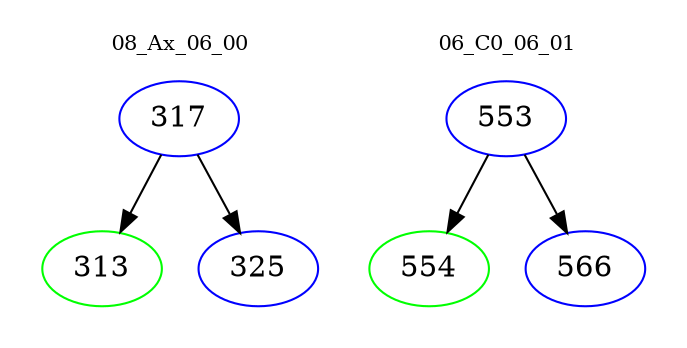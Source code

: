 digraph{
subgraph cluster_0 {
color = white
label = "08_Ax_06_00";
fontsize=10;
T0_317 [label="317", color="blue"]
T0_317 -> T0_313 [color="black"]
T0_313 [label="313", color="green"]
T0_317 -> T0_325 [color="black"]
T0_325 [label="325", color="blue"]
}
subgraph cluster_1 {
color = white
label = "06_C0_06_01";
fontsize=10;
T1_553 [label="553", color="blue"]
T1_553 -> T1_554 [color="black"]
T1_554 [label="554", color="green"]
T1_553 -> T1_566 [color="black"]
T1_566 [label="566", color="blue"]
}
}
